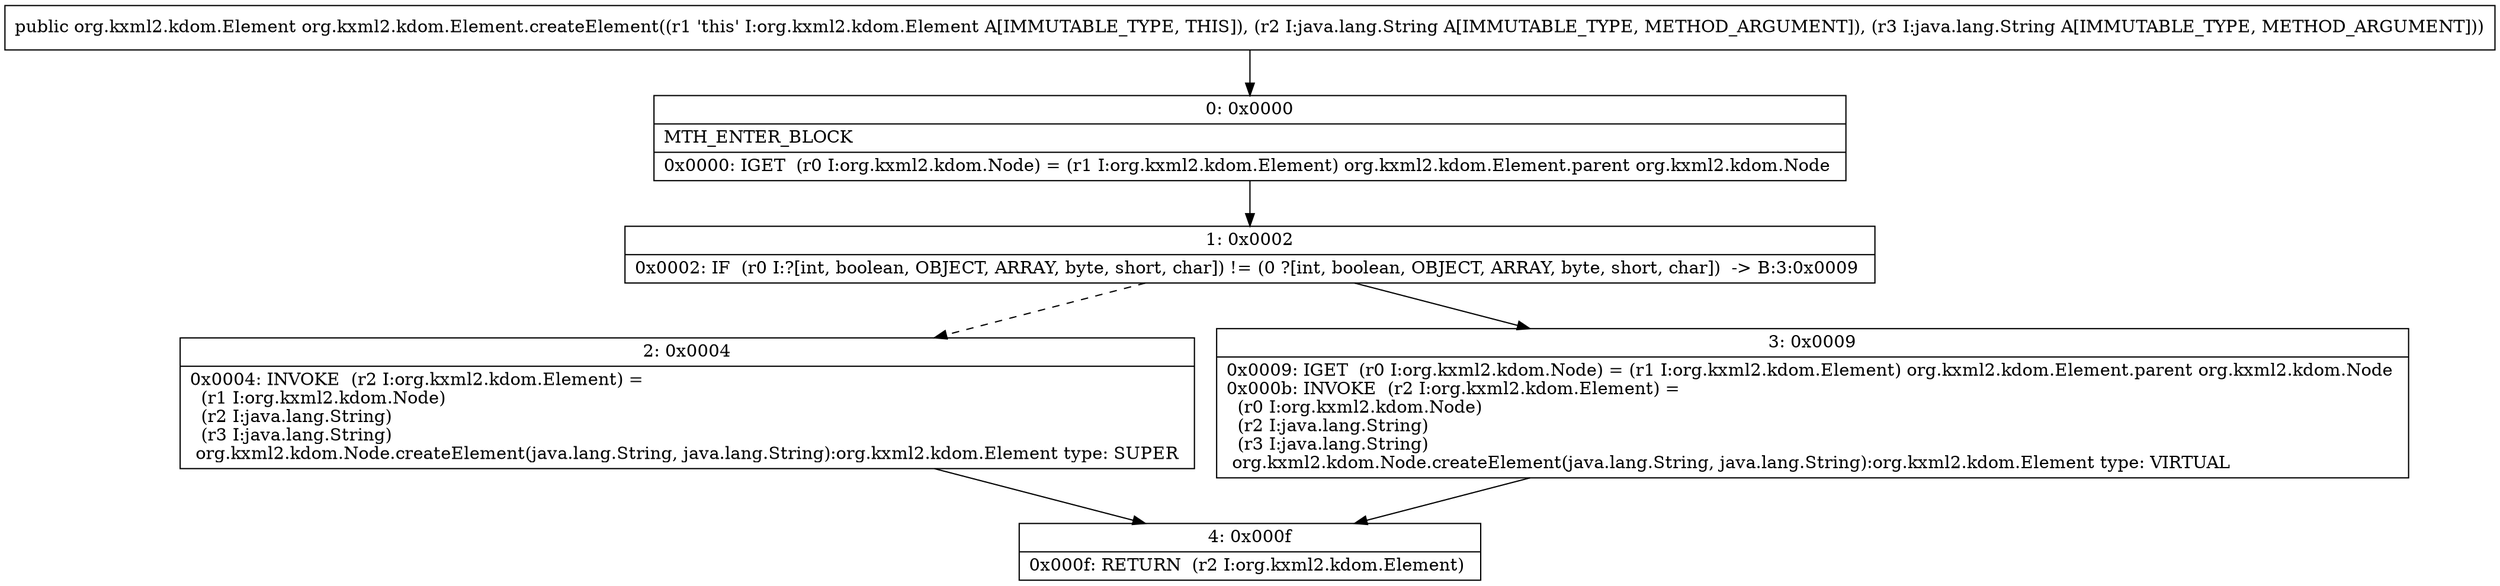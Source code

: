 digraph "CFG fororg.kxml2.kdom.Element.createElement(Ljava\/lang\/String;Ljava\/lang\/String;)Lorg\/kxml2\/kdom\/Element;" {
Node_0 [shape=record,label="{0\:\ 0x0000|MTH_ENTER_BLOCK\l|0x0000: IGET  (r0 I:org.kxml2.kdom.Node) = (r1 I:org.kxml2.kdom.Element) org.kxml2.kdom.Element.parent org.kxml2.kdom.Node \l}"];
Node_1 [shape=record,label="{1\:\ 0x0002|0x0002: IF  (r0 I:?[int, boolean, OBJECT, ARRAY, byte, short, char]) != (0 ?[int, boolean, OBJECT, ARRAY, byte, short, char])  \-\> B:3:0x0009 \l}"];
Node_2 [shape=record,label="{2\:\ 0x0004|0x0004: INVOKE  (r2 I:org.kxml2.kdom.Element) = \l  (r1 I:org.kxml2.kdom.Node)\l  (r2 I:java.lang.String)\l  (r3 I:java.lang.String)\l org.kxml2.kdom.Node.createElement(java.lang.String, java.lang.String):org.kxml2.kdom.Element type: SUPER \l}"];
Node_3 [shape=record,label="{3\:\ 0x0009|0x0009: IGET  (r0 I:org.kxml2.kdom.Node) = (r1 I:org.kxml2.kdom.Element) org.kxml2.kdom.Element.parent org.kxml2.kdom.Node \l0x000b: INVOKE  (r2 I:org.kxml2.kdom.Element) = \l  (r0 I:org.kxml2.kdom.Node)\l  (r2 I:java.lang.String)\l  (r3 I:java.lang.String)\l org.kxml2.kdom.Node.createElement(java.lang.String, java.lang.String):org.kxml2.kdom.Element type: VIRTUAL \l}"];
Node_4 [shape=record,label="{4\:\ 0x000f|0x000f: RETURN  (r2 I:org.kxml2.kdom.Element) \l}"];
MethodNode[shape=record,label="{public org.kxml2.kdom.Element org.kxml2.kdom.Element.createElement((r1 'this' I:org.kxml2.kdom.Element A[IMMUTABLE_TYPE, THIS]), (r2 I:java.lang.String A[IMMUTABLE_TYPE, METHOD_ARGUMENT]), (r3 I:java.lang.String A[IMMUTABLE_TYPE, METHOD_ARGUMENT])) }"];
MethodNode -> Node_0;
Node_0 -> Node_1;
Node_1 -> Node_2[style=dashed];
Node_1 -> Node_3;
Node_2 -> Node_4;
Node_3 -> Node_4;
}

